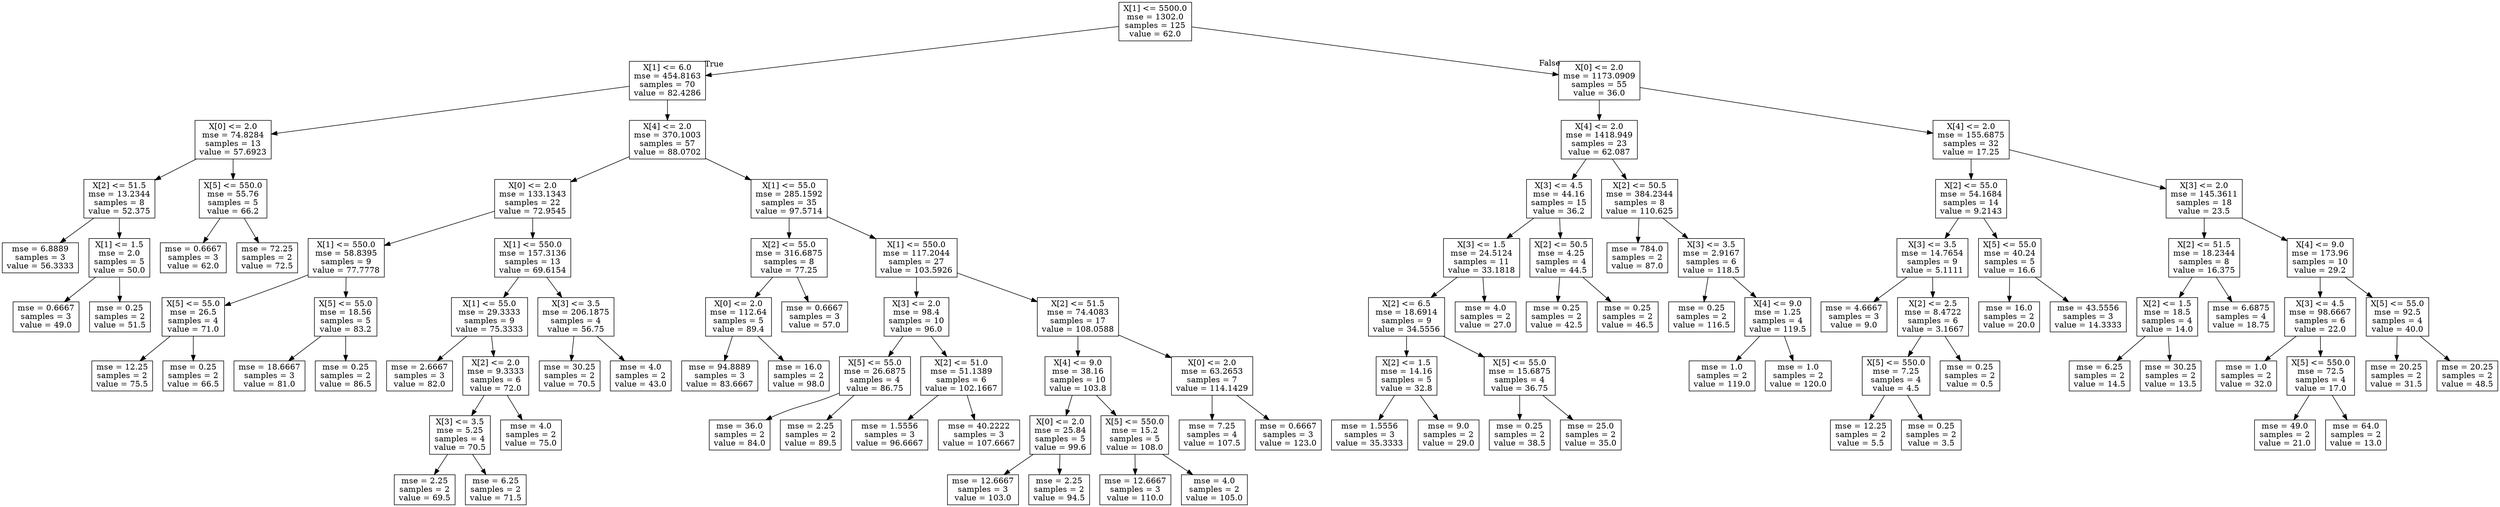 digraph Tree {
node [shape=box] ;
0 [label="X[1] <= 5500.0\nmse = 1302.0\nsamples = 125\nvalue = 62.0"] ;
1 [label="X[1] <= 6.0\nmse = 454.8163\nsamples = 70\nvalue = 82.4286"] ;
0 -> 1 [labeldistance=2.5, labelangle=45, headlabel="True"] ;
2 [label="X[0] <= 2.0\nmse = 74.8284\nsamples = 13\nvalue = 57.6923"] ;
1 -> 2 ;
3 [label="X[2] <= 51.5\nmse = 13.2344\nsamples = 8\nvalue = 52.375"] ;
2 -> 3 ;
4 [label="mse = 6.8889\nsamples = 3\nvalue = 56.3333"] ;
3 -> 4 ;
5 [label="X[1] <= 1.5\nmse = 2.0\nsamples = 5\nvalue = 50.0"] ;
3 -> 5 ;
6 [label="mse = 0.6667\nsamples = 3\nvalue = 49.0"] ;
5 -> 6 ;
7 [label="mse = 0.25\nsamples = 2\nvalue = 51.5"] ;
5 -> 7 ;
8 [label="X[5] <= 550.0\nmse = 55.76\nsamples = 5\nvalue = 66.2"] ;
2 -> 8 ;
9 [label="mse = 0.6667\nsamples = 3\nvalue = 62.0"] ;
8 -> 9 ;
10 [label="mse = 72.25\nsamples = 2\nvalue = 72.5"] ;
8 -> 10 ;
11 [label="X[4] <= 2.0\nmse = 370.1003\nsamples = 57\nvalue = 88.0702"] ;
1 -> 11 ;
12 [label="X[0] <= 2.0\nmse = 133.1343\nsamples = 22\nvalue = 72.9545"] ;
11 -> 12 ;
13 [label="X[1] <= 550.0\nmse = 58.8395\nsamples = 9\nvalue = 77.7778"] ;
12 -> 13 ;
14 [label="X[5] <= 55.0\nmse = 26.5\nsamples = 4\nvalue = 71.0"] ;
13 -> 14 ;
15 [label="mse = 12.25\nsamples = 2\nvalue = 75.5"] ;
14 -> 15 ;
16 [label="mse = 0.25\nsamples = 2\nvalue = 66.5"] ;
14 -> 16 ;
17 [label="X[5] <= 55.0\nmse = 18.56\nsamples = 5\nvalue = 83.2"] ;
13 -> 17 ;
18 [label="mse = 18.6667\nsamples = 3\nvalue = 81.0"] ;
17 -> 18 ;
19 [label="mse = 0.25\nsamples = 2\nvalue = 86.5"] ;
17 -> 19 ;
20 [label="X[1] <= 550.0\nmse = 157.3136\nsamples = 13\nvalue = 69.6154"] ;
12 -> 20 ;
21 [label="X[1] <= 55.0\nmse = 29.3333\nsamples = 9\nvalue = 75.3333"] ;
20 -> 21 ;
22 [label="mse = 2.6667\nsamples = 3\nvalue = 82.0"] ;
21 -> 22 ;
23 [label="X[2] <= 2.0\nmse = 9.3333\nsamples = 6\nvalue = 72.0"] ;
21 -> 23 ;
24 [label="X[3] <= 3.5\nmse = 5.25\nsamples = 4\nvalue = 70.5"] ;
23 -> 24 ;
25 [label="mse = 2.25\nsamples = 2\nvalue = 69.5"] ;
24 -> 25 ;
26 [label="mse = 6.25\nsamples = 2\nvalue = 71.5"] ;
24 -> 26 ;
27 [label="mse = 4.0\nsamples = 2\nvalue = 75.0"] ;
23 -> 27 ;
28 [label="X[3] <= 3.5\nmse = 206.1875\nsamples = 4\nvalue = 56.75"] ;
20 -> 28 ;
29 [label="mse = 30.25\nsamples = 2\nvalue = 70.5"] ;
28 -> 29 ;
30 [label="mse = 4.0\nsamples = 2\nvalue = 43.0"] ;
28 -> 30 ;
31 [label="X[1] <= 55.0\nmse = 285.1592\nsamples = 35\nvalue = 97.5714"] ;
11 -> 31 ;
32 [label="X[2] <= 55.0\nmse = 316.6875\nsamples = 8\nvalue = 77.25"] ;
31 -> 32 ;
33 [label="X[0] <= 2.0\nmse = 112.64\nsamples = 5\nvalue = 89.4"] ;
32 -> 33 ;
34 [label="mse = 94.8889\nsamples = 3\nvalue = 83.6667"] ;
33 -> 34 ;
35 [label="mse = 16.0\nsamples = 2\nvalue = 98.0"] ;
33 -> 35 ;
36 [label="mse = 0.6667\nsamples = 3\nvalue = 57.0"] ;
32 -> 36 ;
37 [label="X[1] <= 550.0\nmse = 117.2044\nsamples = 27\nvalue = 103.5926"] ;
31 -> 37 ;
38 [label="X[3] <= 2.0\nmse = 98.4\nsamples = 10\nvalue = 96.0"] ;
37 -> 38 ;
39 [label="X[5] <= 55.0\nmse = 26.6875\nsamples = 4\nvalue = 86.75"] ;
38 -> 39 ;
40 [label="mse = 36.0\nsamples = 2\nvalue = 84.0"] ;
39 -> 40 ;
41 [label="mse = 2.25\nsamples = 2\nvalue = 89.5"] ;
39 -> 41 ;
42 [label="X[2] <= 51.0\nmse = 51.1389\nsamples = 6\nvalue = 102.1667"] ;
38 -> 42 ;
43 [label="mse = 1.5556\nsamples = 3\nvalue = 96.6667"] ;
42 -> 43 ;
44 [label="mse = 40.2222\nsamples = 3\nvalue = 107.6667"] ;
42 -> 44 ;
45 [label="X[2] <= 51.5\nmse = 74.4083\nsamples = 17\nvalue = 108.0588"] ;
37 -> 45 ;
46 [label="X[4] <= 9.0\nmse = 38.16\nsamples = 10\nvalue = 103.8"] ;
45 -> 46 ;
47 [label="X[0] <= 2.0\nmse = 25.84\nsamples = 5\nvalue = 99.6"] ;
46 -> 47 ;
48 [label="mse = 12.6667\nsamples = 3\nvalue = 103.0"] ;
47 -> 48 ;
49 [label="mse = 2.25\nsamples = 2\nvalue = 94.5"] ;
47 -> 49 ;
50 [label="X[5] <= 550.0\nmse = 15.2\nsamples = 5\nvalue = 108.0"] ;
46 -> 50 ;
51 [label="mse = 12.6667\nsamples = 3\nvalue = 110.0"] ;
50 -> 51 ;
52 [label="mse = 4.0\nsamples = 2\nvalue = 105.0"] ;
50 -> 52 ;
53 [label="X[0] <= 2.0\nmse = 63.2653\nsamples = 7\nvalue = 114.1429"] ;
45 -> 53 ;
54 [label="mse = 7.25\nsamples = 4\nvalue = 107.5"] ;
53 -> 54 ;
55 [label="mse = 0.6667\nsamples = 3\nvalue = 123.0"] ;
53 -> 55 ;
56 [label="X[0] <= 2.0\nmse = 1173.0909\nsamples = 55\nvalue = 36.0"] ;
0 -> 56 [labeldistance=2.5, labelangle=-45, headlabel="False"] ;
57 [label="X[4] <= 2.0\nmse = 1418.949\nsamples = 23\nvalue = 62.087"] ;
56 -> 57 ;
58 [label="X[3] <= 4.5\nmse = 44.16\nsamples = 15\nvalue = 36.2"] ;
57 -> 58 ;
59 [label="X[3] <= 1.5\nmse = 24.5124\nsamples = 11\nvalue = 33.1818"] ;
58 -> 59 ;
60 [label="X[2] <= 6.5\nmse = 18.6914\nsamples = 9\nvalue = 34.5556"] ;
59 -> 60 ;
61 [label="X[2] <= 1.5\nmse = 14.16\nsamples = 5\nvalue = 32.8"] ;
60 -> 61 ;
62 [label="mse = 1.5556\nsamples = 3\nvalue = 35.3333"] ;
61 -> 62 ;
63 [label="mse = 9.0\nsamples = 2\nvalue = 29.0"] ;
61 -> 63 ;
64 [label="X[5] <= 55.0\nmse = 15.6875\nsamples = 4\nvalue = 36.75"] ;
60 -> 64 ;
65 [label="mse = 0.25\nsamples = 2\nvalue = 38.5"] ;
64 -> 65 ;
66 [label="mse = 25.0\nsamples = 2\nvalue = 35.0"] ;
64 -> 66 ;
67 [label="mse = 4.0\nsamples = 2\nvalue = 27.0"] ;
59 -> 67 ;
68 [label="X[2] <= 50.5\nmse = 4.25\nsamples = 4\nvalue = 44.5"] ;
58 -> 68 ;
69 [label="mse = 0.25\nsamples = 2\nvalue = 42.5"] ;
68 -> 69 ;
70 [label="mse = 0.25\nsamples = 2\nvalue = 46.5"] ;
68 -> 70 ;
71 [label="X[2] <= 50.5\nmse = 384.2344\nsamples = 8\nvalue = 110.625"] ;
57 -> 71 ;
72 [label="mse = 784.0\nsamples = 2\nvalue = 87.0"] ;
71 -> 72 ;
73 [label="X[3] <= 3.5\nmse = 2.9167\nsamples = 6\nvalue = 118.5"] ;
71 -> 73 ;
74 [label="mse = 0.25\nsamples = 2\nvalue = 116.5"] ;
73 -> 74 ;
75 [label="X[4] <= 9.0\nmse = 1.25\nsamples = 4\nvalue = 119.5"] ;
73 -> 75 ;
76 [label="mse = 1.0\nsamples = 2\nvalue = 119.0"] ;
75 -> 76 ;
77 [label="mse = 1.0\nsamples = 2\nvalue = 120.0"] ;
75 -> 77 ;
78 [label="X[4] <= 2.0\nmse = 155.6875\nsamples = 32\nvalue = 17.25"] ;
56 -> 78 ;
79 [label="X[2] <= 55.0\nmse = 54.1684\nsamples = 14\nvalue = 9.2143"] ;
78 -> 79 ;
80 [label="X[3] <= 3.5\nmse = 14.7654\nsamples = 9\nvalue = 5.1111"] ;
79 -> 80 ;
81 [label="mse = 4.6667\nsamples = 3\nvalue = 9.0"] ;
80 -> 81 ;
82 [label="X[2] <= 2.5\nmse = 8.4722\nsamples = 6\nvalue = 3.1667"] ;
80 -> 82 ;
83 [label="X[5] <= 550.0\nmse = 7.25\nsamples = 4\nvalue = 4.5"] ;
82 -> 83 ;
84 [label="mse = 12.25\nsamples = 2\nvalue = 5.5"] ;
83 -> 84 ;
85 [label="mse = 0.25\nsamples = 2\nvalue = 3.5"] ;
83 -> 85 ;
86 [label="mse = 0.25\nsamples = 2\nvalue = 0.5"] ;
82 -> 86 ;
87 [label="X[5] <= 55.0\nmse = 40.24\nsamples = 5\nvalue = 16.6"] ;
79 -> 87 ;
88 [label="mse = 16.0\nsamples = 2\nvalue = 20.0"] ;
87 -> 88 ;
89 [label="mse = 43.5556\nsamples = 3\nvalue = 14.3333"] ;
87 -> 89 ;
90 [label="X[3] <= 2.0\nmse = 145.3611\nsamples = 18\nvalue = 23.5"] ;
78 -> 90 ;
91 [label="X[2] <= 51.5\nmse = 18.2344\nsamples = 8\nvalue = 16.375"] ;
90 -> 91 ;
92 [label="X[2] <= 1.5\nmse = 18.5\nsamples = 4\nvalue = 14.0"] ;
91 -> 92 ;
93 [label="mse = 6.25\nsamples = 2\nvalue = 14.5"] ;
92 -> 93 ;
94 [label="mse = 30.25\nsamples = 2\nvalue = 13.5"] ;
92 -> 94 ;
95 [label="mse = 6.6875\nsamples = 4\nvalue = 18.75"] ;
91 -> 95 ;
96 [label="X[4] <= 9.0\nmse = 173.96\nsamples = 10\nvalue = 29.2"] ;
90 -> 96 ;
97 [label="X[3] <= 4.5\nmse = 98.6667\nsamples = 6\nvalue = 22.0"] ;
96 -> 97 ;
98 [label="mse = 1.0\nsamples = 2\nvalue = 32.0"] ;
97 -> 98 ;
99 [label="X[5] <= 550.0\nmse = 72.5\nsamples = 4\nvalue = 17.0"] ;
97 -> 99 ;
100 [label="mse = 49.0\nsamples = 2\nvalue = 21.0"] ;
99 -> 100 ;
101 [label="mse = 64.0\nsamples = 2\nvalue = 13.0"] ;
99 -> 101 ;
102 [label="X[5] <= 55.0\nmse = 92.5\nsamples = 4\nvalue = 40.0"] ;
96 -> 102 ;
103 [label="mse = 20.25\nsamples = 2\nvalue = 31.5"] ;
102 -> 103 ;
104 [label="mse = 20.25\nsamples = 2\nvalue = 48.5"] ;
102 -> 104 ;
}